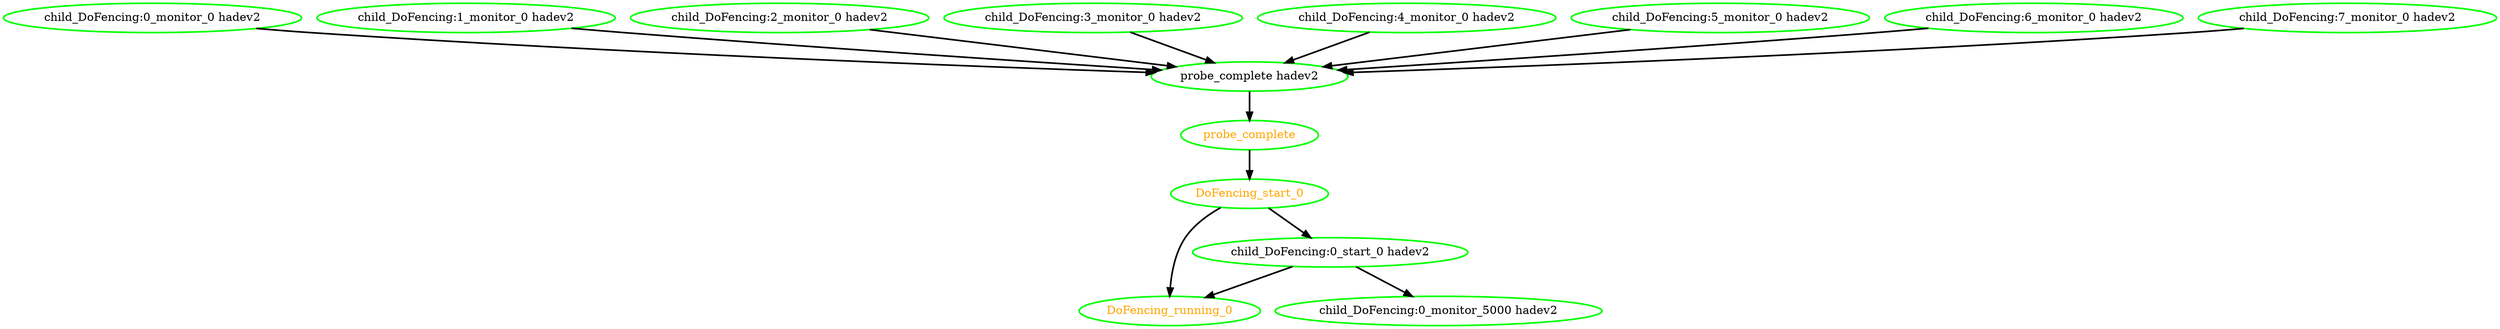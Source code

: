  digraph "g" {
"DoFencing_running_0" [ style=bold color="green" fontcolor="orange" ]
"DoFencing_start_0" -> "DoFencing_running_0" [ style = bold]
"DoFencing_start_0" -> "child_DoFencing:0_start_0 hadev2" [ style = bold]
"DoFencing_start_0" [ style=bold color="green" fontcolor="orange" ]
"child_DoFencing:0_monitor_0 hadev2" -> "probe_complete hadev2" [ style = bold]
"child_DoFencing:0_monitor_0 hadev2" [ style=bold color="green" fontcolor="black" ]
"child_DoFencing:0_monitor_5000 hadev2" [ style=bold color="green" fontcolor="black" ]
"child_DoFencing:0_start_0 hadev2" -> "DoFencing_running_0" [ style = bold]
"child_DoFencing:0_start_0 hadev2" -> "child_DoFencing:0_monitor_5000 hadev2" [ style = bold]
"child_DoFencing:0_start_0 hadev2" [ style=bold color="green" fontcolor="black" ]
"child_DoFencing:1_monitor_0 hadev2" -> "probe_complete hadev2" [ style = bold]
"child_DoFencing:1_monitor_0 hadev2" [ style=bold color="green" fontcolor="black" ]
"child_DoFencing:2_monitor_0 hadev2" -> "probe_complete hadev2" [ style = bold]
"child_DoFencing:2_monitor_0 hadev2" [ style=bold color="green" fontcolor="black" ]
"child_DoFencing:3_monitor_0 hadev2" -> "probe_complete hadev2" [ style = bold]
"child_DoFencing:3_monitor_0 hadev2" [ style=bold color="green" fontcolor="black" ]
"child_DoFencing:4_monitor_0 hadev2" -> "probe_complete hadev2" [ style = bold]
"child_DoFencing:4_monitor_0 hadev2" [ style=bold color="green" fontcolor="black" ]
"child_DoFencing:5_monitor_0 hadev2" -> "probe_complete hadev2" [ style = bold]
"child_DoFencing:5_monitor_0 hadev2" [ style=bold color="green" fontcolor="black" ]
"child_DoFencing:6_monitor_0 hadev2" -> "probe_complete hadev2" [ style = bold]
"child_DoFencing:6_monitor_0 hadev2" [ style=bold color="green" fontcolor="black" ]
"child_DoFencing:7_monitor_0 hadev2" -> "probe_complete hadev2" [ style = bold]
"child_DoFencing:7_monitor_0 hadev2" [ style=bold color="green" fontcolor="black" ]
"probe_complete hadev2" -> "probe_complete" [ style = bold]
"probe_complete hadev2" [ style=bold color="green" fontcolor="black" ]
"probe_complete" -> "DoFencing_start_0" [ style = bold]
"probe_complete" [ style=bold color="green" fontcolor="orange" ]
}
